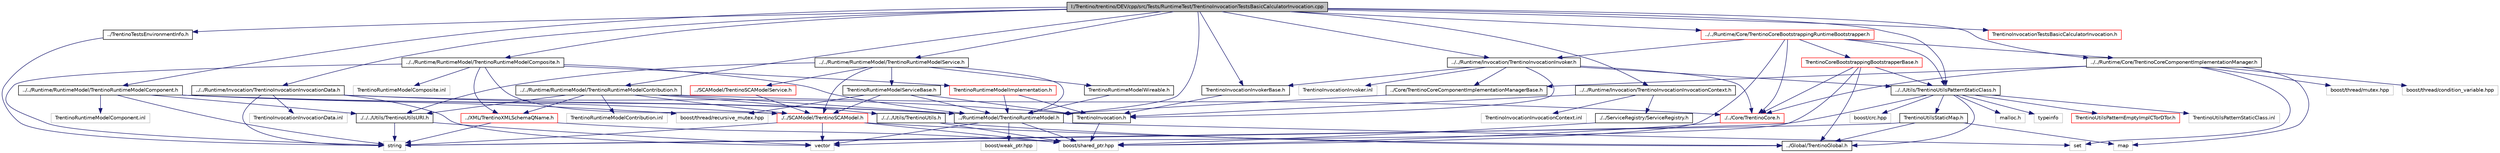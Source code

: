 digraph G
{
  edge [fontname="Helvetica",fontsize="10",labelfontname="Helvetica",labelfontsize="10"];
  node [fontname="Helvetica",fontsize="10",shape=record];
  Node1 [label="I:/Trentino/trentino/DEV/cpp/src/Tests/RuntimeTest/TrentinoInvocationTestsBasicCalculatorInvocation.cpp",height=0.2,width=0.4,color="black", fillcolor="grey75", style="filled" fontcolor="black"];
  Node1 -> Node2 [color="midnightblue",fontsize="10",style="solid",fontname="Helvetica"];
  Node2 [label="../TrentinoTestsEnvironmentInfo.h",height=0.2,width=0.4,color="black", fillcolor="white", style="filled",URL="$_trentino_tests_environment_info_8h.html"];
  Node2 -> Node3 [color="midnightblue",fontsize="10",style="solid",fontname="Helvetica"];
  Node3 [label="string",height=0.2,width=0.4,color="grey75", fillcolor="white", style="filled"];
  Node1 -> Node4 [color="midnightblue",fontsize="10",style="solid",fontname="Helvetica"];
  Node4 [label="../../Runtime/Invocation/TrentinoInvocationInvoker.h",height=0.2,width=0.4,color="black", fillcolor="white", style="filled",URL="$_trentino_invocation_invoker_8h.html"];
  Node4 -> Node5 [color="midnightblue",fontsize="10",style="solid",fontname="Helvetica"];
  Node5 [label="../../Utils/TrentinoUtilsPatternStaticClass.h",height=0.2,width=0.4,color="black", fillcolor="white", style="filled",URL="$_trentino_utils_pattern_static_class_8h.html"];
  Node5 -> Node6 [color="midnightblue",fontsize="10",style="solid",fontname="Helvetica"];
  Node6 [label="boost/crc.hpp",height=0.2,width=0.4,color="grey75", fillcolor="white", style="filled"];
  Node5 -> Node3 [color="midnightblue",fontsize="10",style="solid",fontname="Helvetica"];
  Node5 -> Node7 [color="midnightblue",fontsize="10",style="solid",fontname="Helvetica"];
  Node7 [label="malloc.h",height=0.2,width=0.4,color="grey75", fillcolor="white", style="filled"];
  Node5 -> Node8 [color="midnightblue",fontsize="10",style="solid",fontname="Helvetica"];
  Node8 [label="typeinfo",height=0.2,width=0.4,color="grey75", fillcolor="white", style="filled"];
  Node5 -> Node9 [color="midnightblue",fontsize="10",style="solid",fontname="Helvetica"];
  Node9 [label="../Global/TrentinoGlobal.h",height=0.2,width=0.4,color="black", fillcolor="white", style="filled",URL="$_trentino_global_8h.html"];
  Node5 -> Node10 [color="midnightblue",fontsize="10",style="solid",fontname="Helvetica"];
  Node10 [label="TrentinoUtilsPatternEmptyImplCTorDTor.h",height=0.2,width=0.4,color="red", fillcolor="white", style="filled",URL="$_trentino_utils_pattern_empty_impl_c_tor_d_tor_8h.html"];
  Node5 -> Node11 [color="midnightblue",fontsize="10",style="solid",fontname="Helvetica"];
  Node11 [label="TrentinoUtilsStaticMap.h",height=0.2,width=0.4,color="black", fillcolor="white", style="filled",URL="$_trentino_utils_static_map_8h.html"];
  Node11 -> Node3 [color="midnightblue",fontsize="10",style="solid",fontname="Helvetica"];
  Node11 -> Node12 [color="midnightblue",fontsize="10",style="solid",fontname="Helvetica"];
  Node12 [label="map",height=0.2,width=0.4,color="grey75", fillcolor="white", style="filled"];
  Node11 -> Node9 [color="midnightblue",fontsize="10",style="solid",fontname="Helvetica"];
  Node5 -> Node13 [color="midnightblue",fontsize="10",style="solid",fontname="Helvetica"];
  Node13 [label="TrentinoUtilsPatternStaticClass.inl",height=0.2,width=0.4,color="grey75", fillcolor="white", style="filled"];
  Node4 -> Node14 [color="midnightblue",fontsize="10",style="solid",fontname="Helvetica"];
  Node14 [label="TrentinoInvocation.h",height=0.2,width=0.4,color="black", fillcolor="white", style="filled",URL="$_trentino_invocation_8h.html"];
  Node14 -> Node15 [color="midnightblue",fontsize="10",style="solid",fontname="Helvetica"];
  Node15 [label="boost/shared_ptr.hpp",height=0.2,width=0.4,color="grey75", fillcolor="white", style="filled"];
  Node4 -> Node16 [color="midnightblue",fontsize="10",style="solid",fontname="Helvetica"];
  Node16 [label="./../Core/TrentinoCore.h",height=0.2,width=0.4,color="red", fillcolor="white", style="filled",URL="$_trentino_core_8h.html"];
  Node16 -> Node15 [color="midnightblue",fontsize="10",style="solid",fontname="Helvetica"];
  Node4 -> Node17 [color="midnightblue",fontsize="10",style="solid",fontname="Helvetica"];
  Node17 [label="TrentinoInvocationInvokerBase.h",height=0.2,width=0.4,color="black", fillcolor="white", style="filled",URL="$_trentino_invocation_invoker_base_8h.html"];
  Node17 -> Node14 [color="midnightblue",fontsize="10",style="solid",fontname="Helvetica"];
  Node4 -> Node18 [color="midnightblue",fontsize="10",style="solid",fontname="Helvetica"];
  Node18 [label="../Core/TrentinoCoreComponentImplementationManagerBase.h",height=0.2,width=0.4,color="black", fillcolor="white", style="filled",URL="$_trentino_core_component_implementation_manager_base_8h.html"];
  Node18 -> Node19 [color="midnightblue",fontsize="10",style="solid",fontname="Helvetica"];
  Node19 [label="../RuntimeModel/TrentinoRuntimeModel.h",height=0.2,width=0.4,color="black", fillcolor="white", style="filled",URL="$_trentino_runtime_model_8h.html"];
  Node19 -> Node20 [color="midnightblue",fontsize="10",style="solid",fontname="Helvetica"];
  Node20 [label="vector",height=0.2,width=0.4,color="grey75", fillcolor="white", style="filled"];
  Node19 -> Node21 [color="midnightblue",fontsize="10",style="solid",fontname="Helvetica"];
  Node21 [label="set",height=0.2,width=0.4,color="grey75", fillcolor="white", style="filled"];
  Node19 -> Node15 [color="midnightblue",fontsize="10",style="solid",fontname="Helvetica"];
  Node19 -> Node22 [color="midnightblue",fontsize="10",style="solid",fontname="Helvetica"];
  Node22 [label="boost/weak_ptr.hpp",height=0.2,width=0.4,color="grey75", fillcolor="white", style="filled"];
  Node4 -> Node23 [color="midnightblue",fontsize="10",style="solid",fontname="Helvetica"];
  Node23 [label="TrentinoInvocationInvoker.inl",height=0.2,width=0.4,color="grey75", fillcolor="white", style="filled"];
  Node1 -> Node19 [color="midnightblue",fontsize="10",style="solid",fontname="Helvetica"];
  Node1 -> Node24 [color="midnightblue",fontsize="10",style="solid",fontname="Helvetica"];
  Node24 [label="../../Runtime/RuntimeModel/TrentinoRuntimeModelContribution.h",height=0.2,width=0.4,color="black", fillcolor="white", style="filled",URL="$_trentino_runtime_model_contribution_8h.html"];
  Node24 -> Node19 [color="midnightblue",fontsize="10",style="solid",fontname="Helvetica"];
  Node24 -> Node25 [color="midnightblue",fontsize="10",style="solid",fontname="Helvetica"];
  Node25 [label="./../SCAModel/TrentinoSCAModel.h",height=0.2,width=0.4,color="red", fillcolor="white", style="filled",URL="$_trentino_s_c_a_model_8h.html"];
  Node25 -> Node20 [color="midnightblue",fontsize="10",style="solid",fontname="Helvetica"];
  Node25 -> Node3 [color="midnightblue",fontsize="10",style="solid",fontname="Helvetica"];
  Node25 -> Node15 [color="midnightblue",fontsize="10",style="solid",fontname="Helvetica"];
  Node25 -> Node9 [color="midnightblue",fontsize="10",style="solid",fontname="Helvetica"];
  Node24 -> Node16 [color="midnightblue",fontsize="10",style="solid",fontname="Helvetica"];
  Node24 -> Node26 [color="midnightblue",fontsize="10",style="solid",fontname="Helvetica"];
  Node26 [label="./../../Utils/TrentinoUtils.h",height=0.2,width=0.4,color="black", fillcolor="white", style="filled",URL="$_trentino_utils_8h.html"];
  Node26 -> Node15 [color="midnightblue",fontsize="10",style="solid",fontname="Helvetica"];
  Node26 -> Node9 [color="midnightblue",fontsize="10",style="solid",fontname="Helvetica"];
  Node24 -> Node27 [color="midnightblue",fontsize="10",style="solid",fontname="Helvetica"];
  Node27 [label="./../../Utils/TrentinoUtilsURI.h",height=0.2,width=0.4,color="black", fillcolor="white", style="filled",URL="$_trentino_utils_u_r_i_8h.html"];
  Node27 -> Node20 [color="midnightblue",fontsize="10",style="solid",fontname="Helvetica"];
  Node27 -> Node3 [color="midnightblue",fontsize="10",style="solid",fontname="Helvetica"];
  Node24 -> Node28 [color="midnightblue",fontsize="10",style="solid",fontname="Helvetica"];
  Node28 [label="../XML/TrentinoXMLSchemaQName.h",height=0.2,width=0.4,color="red", fillcolor="white", style="filled",URL="$_trentino_x_m_l_schema_q_name_8h.html"];
  Node28 -> Node3 [color="midnightblue",fontsize="10",style="solid",fontname="Helvetica"];
  Node28 -> Node15 [color="midnightblue",fontsize="10",style="solid",fontname="Helvetica"];
  Node24 -> Node29 [color="midnightblue",fontsize="10",style="solid",fontname="Helvetica"];
  Node29 [label="TrentinoRuntimeModelContribution.inl",height=0.2,width=0.4,color="grey75", fillcolor="white", style="filled"];
  Node1 -> Node30 [color="midnightblue",fontsize="10",style="solid",fontname="Helvetica"];
  Node30 [label="../../Runtime/RuntimeModel/TrentinoRuntimeModelComposite.h",height=0.2,width=0.4,color="black", fillcolor="white", style="filled",URL="$_trentino_runtime_model_composite_8h.html"];
  Node30 -> Node3 [color="midnightblue",fontsize="10",style="solid",fontname="Helvetica"];
  Node30 -> Node31 [color="midnightblue",fontsize="10",style="solid",fontname="Helvetica"];
  Node31 [label="TrentinoRuntimeModelImplementation.h",height=0.2,width=0.4,color="red", fillcolor="white", style="filled",URL="$_trentino_runtime_model_implementation_8h.html"];
  Node31 -> Node19 [color="midnightblue",fontsize="10",style="solid",fontname="Helvetica"];
  Node31 -> Node14 [color="midnightblue",fontsize="10",style="solid",fontname="Helvetica"];
  Node30 -> Node19 [color="midnightblue",fontsize="10",style="solid",fontname="Helvetica"];
  Node30 -> Node25 [color="midnightblue",fontsize="10",style="solid",fontname="Helvetica"];
  Node30 -> Node28 [color="midnightblue",fontsize="10",style="solid",fontname="Helvetica"];
  Node30 -> Node32 [color="midnightblue",fontsize="10",style="solid",fontname="Helvetica"];
  Node32 [label="TrentinoRuntimeModelComposite.inl",height=0.2,width=0.4,color="grey75", fillcolor="white", style="filled"];
  Node1 -> Node33 [color="midnightblue",fontsize="10",style="solid",fontname="Helvetica"];
  Node33 [label="../../Runtime/RuntimeModel/TrentinoRuntimeModelComponent.h",height=0.2,width=0.4,color="black", fillcolor="white", style="filled",URL="$_trentino_runtime_model_component_8h.html"];
  Node33 -> Node3 [color="midnightblue",fontsize="10",style="solid",fontname="Helvetica"];
  Node33 -> Node34 [color="midnightblue",fontsize="10",style="solid",fontname="Helvetica"];
  Node34 [label="boost/thread/recursive_mutex.hpp",height=0.2,width=0.4,color="grey75", fillcolor="white", style="filled"];
  Node33 -> Node19 [color="midnightblue",fontsize="10",style="solid",fontname="Helvetica"];
  Node33 -> Node25 [color="midnightblue",fontsize="10",style="solid",fontname="Helvetica"];
  Node33 -> Node27 [color="midnightblue",fontsize="10",style="solid",fontname="Helvetica"];
  Node33 -> Node35 [color="midnightblue",fontsize="10",style="solid",fontname="Helvetica"];
  Node35 [label="TrentinoRuntimeModelComponent.inl",height=0.2,width=0.4,color="grey75", fillcolor="white", style="filled"];
  Node1 -> Node5 [color="midnightblue",fontsize="10",style="solid",fontname="Helvetica"];
  Node1 -> Node36 [color="midnightblue",fontsize="10",style="solid",fontname="Helvetica"];
  Node36 [label="../../Runtime/Invocation/TrentinoInvocationInvocationContext.h",height=0.2,width=0.4,color="black", fillcolor="white", style="filled",URL="$_trentino_invocation_invocation_context_8h.html"];
  Node36 -> Node14 [color="midnightblue",fontsize="10",style="solid",fontname="Helvetica"];
  Node36 -> Node37 [color="midnightblue",fontsize="10",style="solid",fontname="Helvetica"];
  Node37 [label="./../ServiceRegistry/ServiceRegistry.h",height=0.2,width=0.4,color="black", fillcolor="white", style="filled",URL="$_service_registry_8h.html"];
  Node37 -> Node15 [color="midnightblue",fontsize="10",style="solid",fontname="Helvetica"];
  Node36 -> Node38 [color="midnightblue",fontsize="10",style="solid",fontname="Helvetica"];
  Node38 [label="TrentinoInvocationInvocationContext.inl",height=0.2,width=0.4,color="grey75", fillcolor="white", style="filled"];
  Node1 -> Node39 [color="midnightblue",fontsize="10",style="solid",fontname="Helvetica"];
  Node39 [label="../../Runtime/Invocation/TrentinoInvocationInvocationData.h",height=0.2,width=0.4,color="black", fillcolor="white", style="filled",URL="$_trentino_invocation_invocation_data_8h.html"];
  Node39 -> Node3 [color="midnightblue",fontsize="10",style="solid",fontname="Helvetica"];
  Node39 -> Node20 [color="midnightblue",fontsize="10",style="solid",fontname="Helvetica"];
  Node39 -> Node14 [color="midnightblue",fontsize="10",style="solid",fontname="Helvetica"];
  Node39 -> Node19 [color="midnightblue",fontsize="10",style="solid",fontname="Helvetica"];
  Node39 -> Node40 [color="midnightblue",fontsize="10",style="solid",fontname="Helvetica"];
  Node40 [label="TrentinoInvocationInvocationData.inl",height=0.2,width=0.4,color="grey75", fillcolor="white", style="filled"];
  Node1 -> Node41 [color="midnightblue",fontsize="10",style="solid",fontname="Helvetica"];
  Node41 [label="../../Runtime/RuntimeModel/TrentinoRuntimeModelService.h",height=0.2,width=0.4,color="black", fillcolor="white", style="filled",URL="$_trentino_runtime_model_service_8h.html"];
  Node41 -> Node42 [color="midnightblue",fontsize="10",style="solid",fontname="Helvetica"];
  Node42 [label="TrentinoRuntimeModelServiceBase.h",height=0.2,width=0.4,color="black", fillcolor="white", style="filled",URL="$_trentino_runtime_model_service_base_8h.html"];
  Node42 -> Node34 [color="midnightblue",fontsize="10",style="solid",fontname="Helvetica"];
  Node42 -> Node19 [color="midnightblue",fontsize="10",style="solid",fontname="Helvetica"];
  Node42 -> Node25 [color="midnightblue",fontsize="10",style="solid",fontname="Helvetica"];
  Node42 -> Node14 [color="midnightblue",fontsize="10",style="solid",fontname="Helvetica"];
  Node41 -> Node19 [color="midnightblue",fontsize="10",style="solid",fontname="Helvetica"];
  Node41 -> Node25 [color="midnightblue",fontsize="10",style="solid",fontname="Helvetica"];
  Node41 -> Node27 [color="midnightblue",fontsize="10",style="solid",fontname="Helvetica"];
  Node41 -> Node43 [color="midnightblue",fontsize="10",style="solid",fontname="Helvetica"];
  Node43 [label="../SCAModel/TrentinoSCAModelService.h",height=0.2,width=0.4,color="red", fillcolor="white", style="filled",URL="$_trentino_s_c_a_model_service_8h.html"];
  Node43 -> Node25 [color="midnightblue",fontsize="10",style="solid",fontname="Helvetica"];
  Node41 -> Node44 [color="midnightblue",fontsize="10",style="solid",fontname="Helvetica"];
  Node44 [label="TrentinoRuntimeModelWireable.h",height=0.2,width=0.4,color="black", fillcolor="white", style="filled",URL="$_trentino_runtime_model_wireable_8h.html"];
  Node44 -> Node19 [color="midnightblue",fontsize="10",style="solid",fontname="Helvetica"];
  Node1 -> Node17 [color="midnightblue",fontsize="10",style="solid",fontname="Helvetica"];
  Node1 -> Node45 [color="midnightblue",fontsize="10",style="solid",fontname="Helvetica"];
  Node45 [label="../../Runtime/Core/TrentinoCoreComponentImplementationManager.h",height=0.2,width=0.4,color="black", fillcolor="white", style="filled",URL="$_trentino_core_component_implementation_manager_8h.html"];
  Node45 -> Node18 [color="midnightblue",fontsize="10",style="solid",fontname="Helvetica"];
  Node45 -> Node21 [color="midnightblue",fontsize="10",style="solid",fontname="Helvetica"];
  Node45 -> Node12 [color="midnightblue",fontsize="10",style="solid",fontname="Helvetica"];
  Node45 -> Node46 [color="midnightblue",fontsize="10",style="solid",fontname="Helvetica"];
  Node46 [label="boost/thread/mutex.hpp",height=0.2,width=0.4,color="grey75", fillcolor="white", style="filled"];
  Node45 -> Node47 [color="midnightblue",fontsize="10",style="solid",fontname="Helvetica"];
  Node47 [label="boost/thread/condition_variable.hpp",height=0.2,width=0.4,color="grey75", fillcolor="white", style="filled"];
  Node45 -> Node16 [color="midnightblue",fontsize="10",style="solid",fontname="Helvetica"];
  Node1 -> Node48 [color="midnightblue",fontsize="10",style="solid",fontname="Helvetica"];
  Node48 [label="../../Runtime/Core/TrentinoCoreBootstrappingRuntimeBootstrapper.h",height=0.2,width=0.4,color="red", fillcolor="white", style="filled",URL="$_trentino_core_bootstrapping_runtime_bootstrapper_8h.html"];
  Node48 -> Node49 [color="midnightblue",fontsize="10",style="solid",fontname="Helvetica"];
  Node49 [label="TrentinoCoreBootstrappingBootstrapperBase.h",height=0.2,width=0.4,color="red", fillcolor="white", style="filled",URL="$_trentino_core_bootstrapping_bootstrapper_base_8h.html"];
  Node49 -> Node20 [color="midnightblue",fontsize="10",style="solid",fontname="Helvetica"];
  Node49 -> Node9 [color="midnightblue",fontsize="10",style="solid",fontname="Helvetica"];
  Node49 -> Node16 [color="midnightblue",fontsize="10",style="solid",fontname="Helvetica"];
  Node49 -> Node5 [color="midnightblue",fontsize="10",style="solid",fontname="Helvetica"];
  Node48 -> Node15 [color="midnightblue",fontsize="10",style="solid",fontname="Helvetica"];
  Node48 -> Node16 [color="midnightblue",fontsize="10",style="solid",fontname="Helvetica"];
  Node48 -> Node45 [color="midnightblue",fontsize="10",style="solid",fontname="Helvetica"];
  Node48 -> Node5 [color="midnightblue",fontsize="10",style="solid",fontname="Helvetica"];
  Node48 -> Node4 [color="midnightblue",fontsize="10",style="solid",fontname="Helvetica"];
  Node1 -> Node50 [color="midnightblue",fontsize="10",style="solid",fontname="Helvetica"];
  Node50 [label="TrentinoInvocationTestsBasicCalculatorInvocation.h",height=0.2,width=0.4,color="red", fillcolor="white", style="filled",URL="$_trentino_invocation_tests_basic_calculator_invocation_8h.html"];
}
